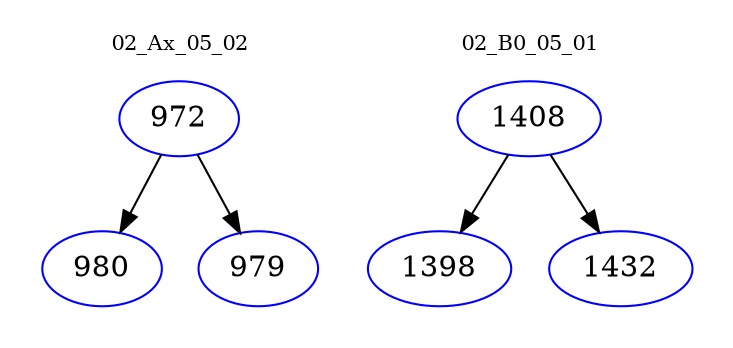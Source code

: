 digraph{
subgraph cluster_0 {
color = white
label = "02_Ax_05_02";
fontsize=10;
T0_972 [label="972", color="blue"]
T0_972 -> T0_980 [color="black"]
T0_980 [label="980", color="blue"]
T0_972 -> T0_979 [color="black"]
T0_979 [label="979", color="blue"]
}
subgraph cluster_1 {
color = white
label = "02_B0_05_01";
fontsize=10;
T1_1408 [label="1408", color="blue"]
T1_1408 -> T1_1398 [color="black"]
T1_1398 [label="1398", color="blue"]
T1_1408 -> T1_1432 [color="black"]
T1_1432 [label="1432", color="blue"]
}
}
